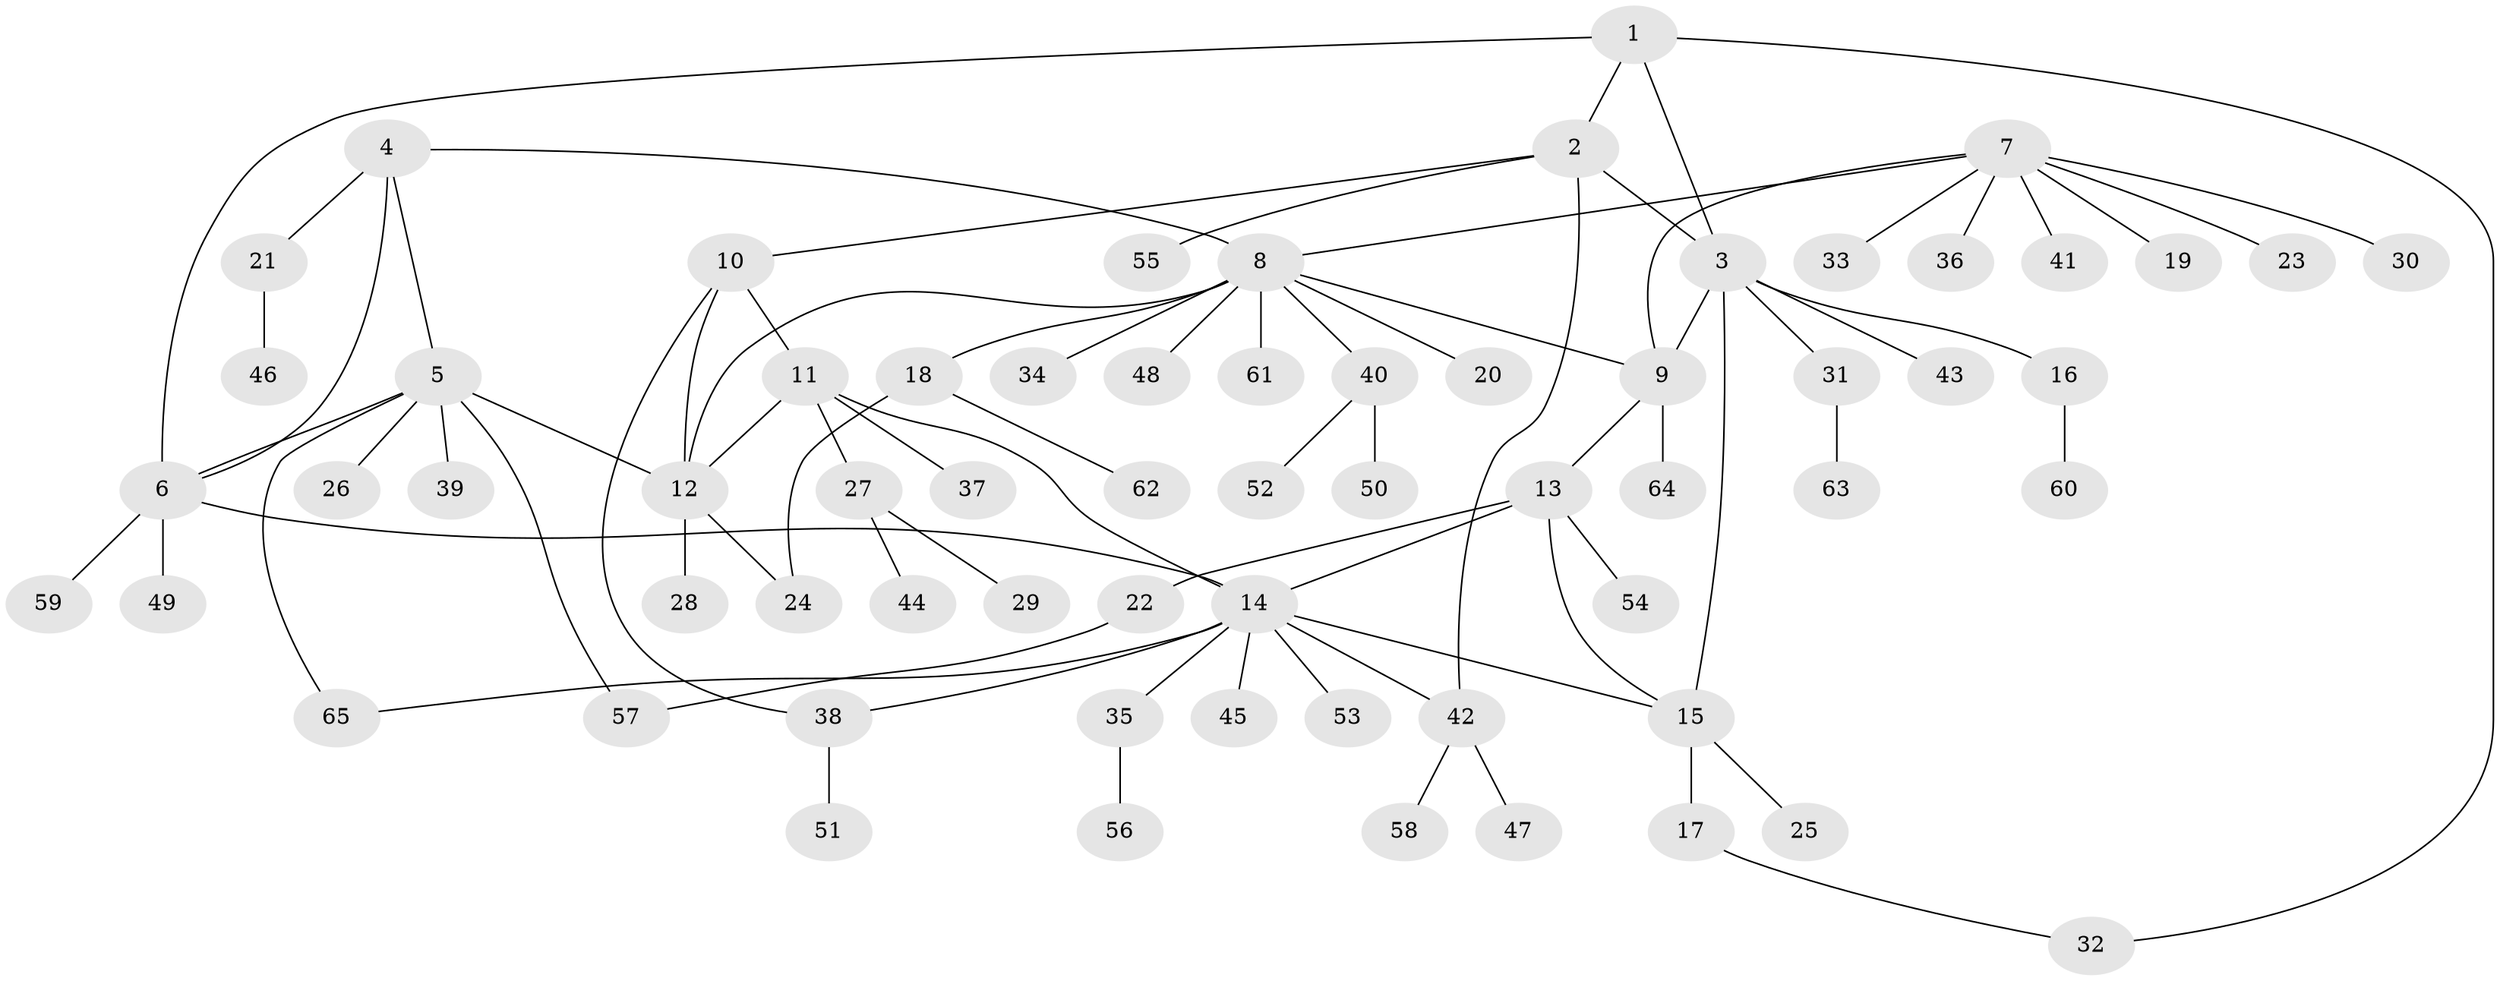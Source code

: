 // coarse degree distribution, {6: 0.05263157894736842, 12: 0.05263157894736842, 3: 0.10526315789473684, 8: 0.05263157894736842, 1: 0.631578947368421, 2: 0.10526315789473684}
// Generated by graph-tools (version 1.1) at 2025/19/03/04/25 18:19:51]
// undirected, 65 vertices, 81 edges
graph export_dot {
graph [start="1"]
  node [color=gray90,style=filled];
  1;
  2;
  3;
  4;
  5;
  6;
  7;
  8;
  9;
  10;
  11;
  12;
  13;
  14;
  15;
  16;
  17;
  18;
  19;
  20;
  21;
  22;
  23;
  24;
  25;
  26;
  27;
  28;
  29;
  30;
  31;
  32;
  33;
  34;
  35;
  36;
  37;
  38;
  39;
  40;
  41;
  42;
  43;
  44;
  45;
  46;
  47;
  48;
  49;
  50;
  51;
  52;
  53;
  54;
  55;
  56;
  57;
  58;
  59;
  60;
  61;
  62;
  63;
  64;
  65;
  1 -- 2;
  1 -- 3;
  1 -- 6;
  1 -- 32;
  2 -- 3;
  2 -- 10;
  2 -- 42;
  2 -- 55;
  3 -- 9;
  3 -- 15;
  3 -- 16;
  3 -- 31;
  3 -- 43;
  4 -- 5;
  4 -- 6;
  4 -- 8;
  4 -- 21;
  5 -- 6;
  5 -- 12;
  5 -- 26;
  5 -- 39;
  5 -- 57;
  5 -- 65;
  6 -- 14;
  6 -- 49;
  6 -- 59;
  7 -- 8;
  7 -- 9;
  7 -- 19;
  7 -- 23;
  7 -- 30;
  7 -- 33;
  7 -- 36;
  7 -- 41;
  8 -- 9;
  8 -- 12;
  8 -- 18;
  8 -- 20;
  8 -- 34;
  8 -- 40;
  8 -- 48;
  8 -- 61;
  9 -- 13;
  9 -- 64;
  10 -- 11;
  10 -- 12;
  10 -- 38;
  11 -- 12;
  11 -- 14;
  11 -- 27;
  11 -- 37;
  12 -- 24;
  12 -- 28;
  13 -- 14;
  13 -- 15;
  13 -- 22;
  13 -- 54;
  14 -- 15;
  14 -- 35;
  14 -- 38;
  14 -- 42;
  14 -- 45;
  14 -- 53;
  14 -- 65;
  15 -- 17;
  15 -- 25;
  16 -- 60;
  17 -- 32;
  18 -- 24;
  18 -- 62;
  21 -- 46;
  22 -- 57;
  27 -- 29;
  27 -- 44;
  31 -- 63;
  35 -- 56;
  38 -- 51;
  40 -- 50;
  40 -- 52;
  42 -- 47;
  42 -- 58;
}
